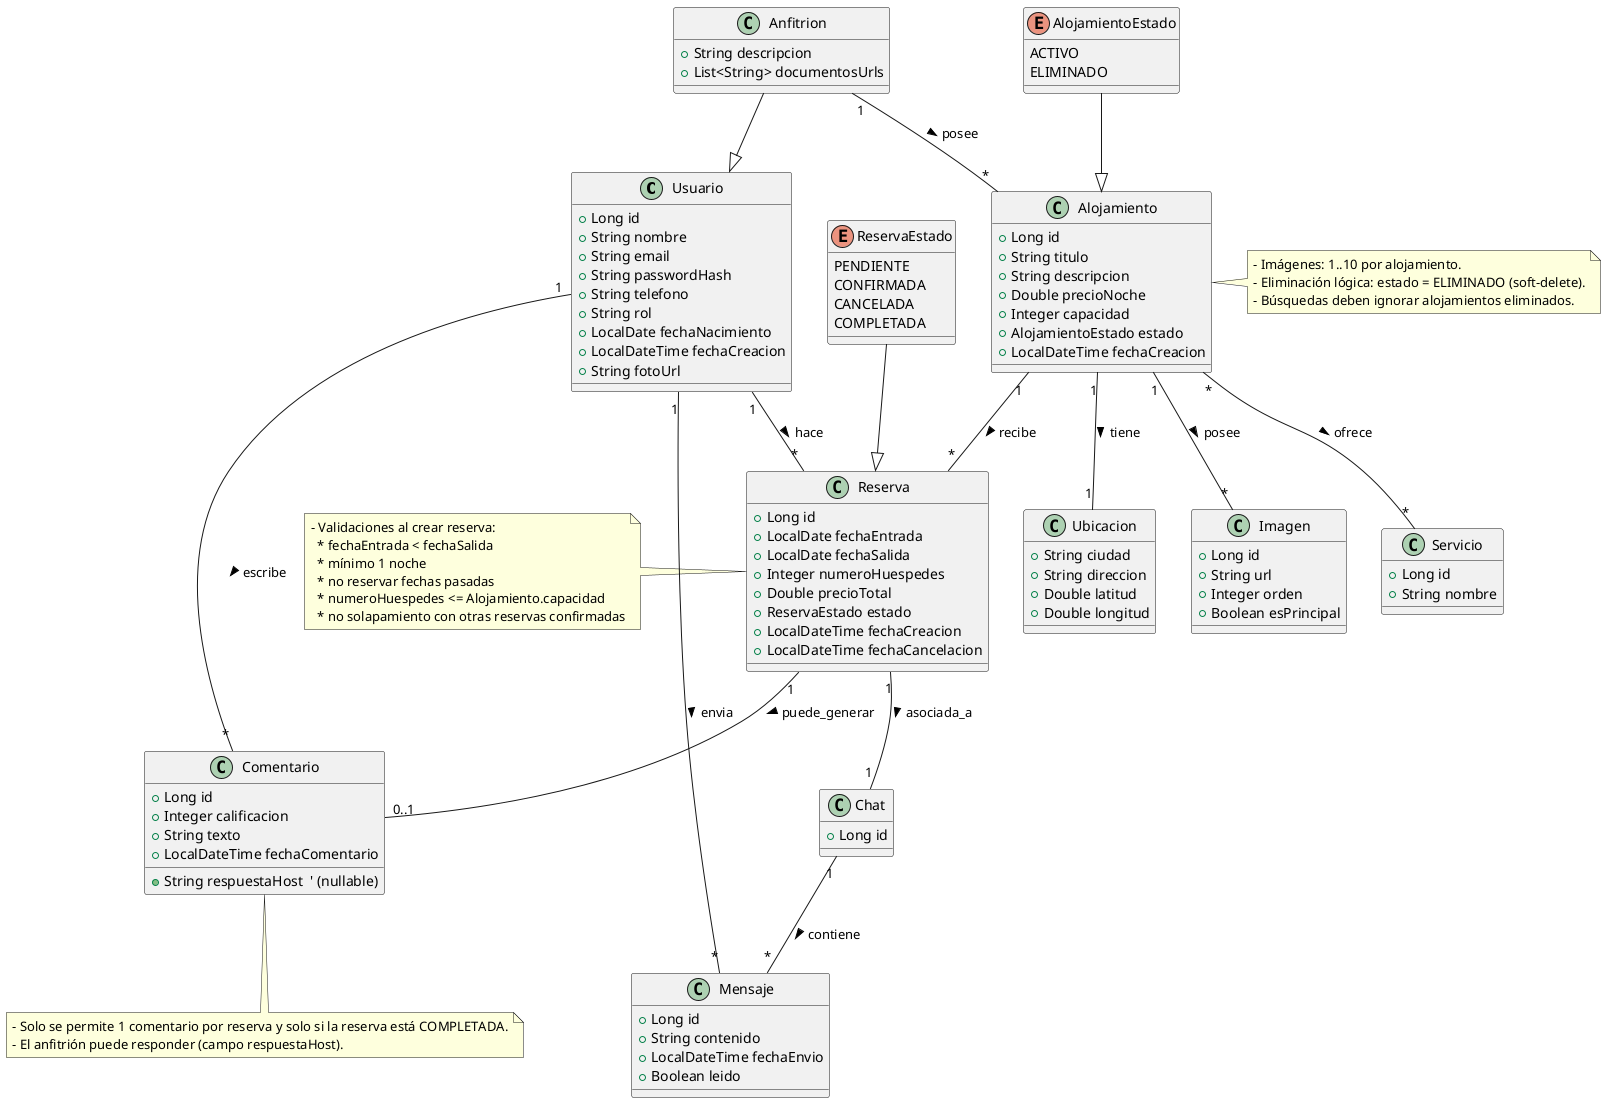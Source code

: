 @startuml DiagramaClasesViviGo
'Diagrama de Clases - ViviGo (Entidades y Relaciones)
class Usuario {
  +Long id
  +String nombre
  +String email
  +String passwordHash
  +String telefono
  +String rol
  +LocalDate fechaNacimiento
  +LocalDateTime fechaCreacion
  +String fotoUrl
}

class Anfitrion {
  +String descripcion
  +List<String> documentosUrls
}
Anfitrion --|> Usuario

class Ubicacion {
  +String ciudad
  +String direccion
  +Double latitud
  +Double longitud
}

class Alojamiento {
  +Long id
  +String titulo
  +String descripcion
  +Double precioNoche
  +Integer capacidad
  +AlojamientoEstado estado
  +LocalDateTime fechaCreacion
}

class Imagen {
  +Long id
  +String url
  +Integer orden
  +Boolean esPrincipal
}

class Servicio {
  +Long id
  +String nombre
}

class Reserva {
  +Long id
  +LocalDate fechaEntrada
  +LocalDate fechaSalida
  +Integer numeroHuespedes
  +Double precioTotal
  +ReservaEstado estado
  +LocalDateTime fechaCreacion
  +LocalDateTime fechaCancelacion
}

class Comentario {
  +Long id
  +Integer calificacion
  +String texto
  +LocalDateTime fechaComentario
  +String respuestaHost  ' (nullable)
}

class Chat {
  +Long id
}

class Mensaje {
  +Long id
  +String contenido
  +LocalDateTime fechaEnvio
  +Boolean leido
}

enum AlojamientoEstado {
  ACTIVO
  ELIMINADO
}
AlojamientoEstado --|> Alojamiento

enum ReservaEstado {
  PENDIENTE
  CONFIRMADA
  CANCELADA
  COMPLETADA
}
ReservaEstado --|> Reserva


' Associations and multiplicities
Usuario "1" -- "*" Reserva : hace >
Alojamiento "1" -- "*" Reserva : recibe >
Anfitrion "1" -- "*" Alojamiento : posee >
Alojamiento "1" -- "1" Ubicacion : tiene >
Alojamiento "1" -- "*" Imagen : posee >
Alojamiento "*" -- "*" Servicio : ofrece >
Reserva "1" -- "0..1" Comentario : puede_generar >
Reserva "1" -- "1" Chat : asociada_a >
Chat "1" -- "*" Mensaje : contiene >
Usuario "1" -- "*" Comentario : escribe >
Usuario "1" -- "*" Mensaje : envia >

' Constraints / Business rules (notes)
note right of Alojamiento
  - Imágenes: 1..10 por alojamiento.
  - Eliminación lógica: estado = ELIMINADO (soft-delete).
  - Búsquedas deben ignorar alojamientos eliminados.
end note

note left of Reserva
  - Validaciones al crear reserva:
    * fechaEntrada < fechaSalida
    * mínimo 1 noche
    * no reservar fechas pasadas
    * numeroHuespedes <= Alojamiento.capacidad
    * no solapamiento con otras reservas confirmadas
end note

note bottom of Comentario
  - Solo se permite 1 comentario por reserva y solo si la reserva está COMPLETADA.
  - El anfitrión puede responder (campo respuestaHost).
end note

@enduml
